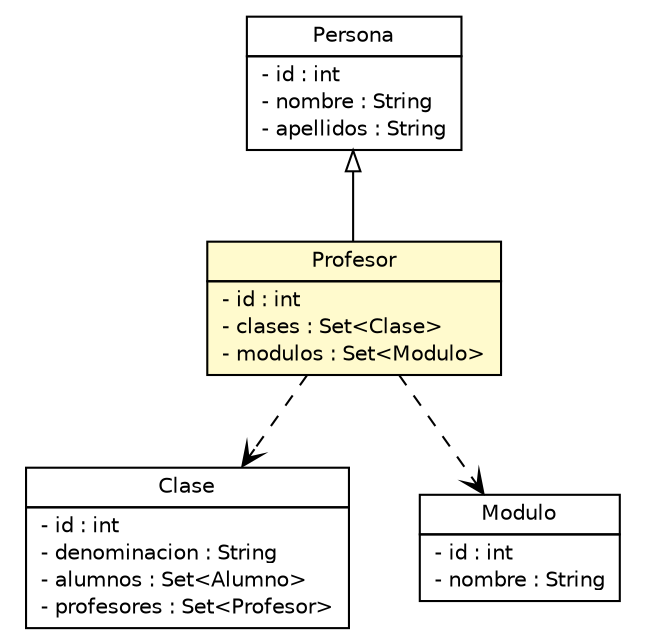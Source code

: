 #!/usr/local/bin/dot
#
# Class diagram 
# Generated by UMLGraph version 5.1 (http://www.umlgraph.org/)
#

digraph G {
	edge [fontname="Helvetica",fontsize=10,labelfontname="Helvetica",labelfontsize=10];
	node [fontname="Helvetica",fontsize=10,shape=plaintext];
	nodesep=0.25;
	ranksep=0.5;
	// curso.java.app.miniclase.pojos.Clase
	c62 [label=<<table title="curso.java.app.miniclase.pojos.Clase" border="0" cellborder="1" cellspacing="0" cellpadding="2" port="p" href="./Clase.html">
		<tr><td><table border="0" cellspacing="0" cellpadding="1">
<tr><td align="center" balign="center"> Clase </td></tr>
		</table></td></tr>
		<tr><td><table border="0" cellspacing="0" cellpadding="1">
<tr><td align="left" balign="left"> - id : int </td></tr>
<tr><td align="left" balign="left"> - denominacion : String </td></tr>
<tr><td align="left" balign="left"> - alumnos : Set&lt;Alumno&gt; </td></tr>
<tr><td align="left" balign="left"> - profesores : Set&lt;Profesor&gt; </td></tr>
		</table></td></tr>
		</table>>, fontname="Helvetica", fontcolor="black", fontsize=10.0];
	// curso.java.app.miniclase.pojos.Persona
	c63 [label=<<table title="curso.java.app.miniclase.pojos.Persona" border="0" cellborder="1" cellspacing="0" cellpadding="2" port="p" href="./Persona.html">
		<tr><td><table border="0" cellspacing="0" cellpadding="1">
<tr><td align="center" balign="center"> Persona </td></tr>
		</table></td></tr>
		<tr><td><table border="0" cellspacing="0" cellpadding="1">
<tr><td align="left" balign="left"> - id : int </td></tr>
<tr><td align="left" balign="left"> - nombre : String </td></tr>
<tr><td align="left" balign="left"> - apellidos : String </td></tr>
		</table></td></tr>
		</table>>, fontname="Helvetica", fontcolor="black", fontsize=10.0];
	// curso.java.app.miniclase.pojos.Modulo
	c66 [label=<<table title="curso.java.app.miniclase.pojos.Modulo" border="0" cellborder="1" cellspacing="0" cellpadding="2" port="p" href="./Modulo.html">
		<tr><td><table border="0" cellspacing="0" cellpadding="1">
<tr><td align="center" balign="center"> Modulo </td></tr>
		</table></td></tr>
		<tr><td><table border="0" cellspacing="0" cellpadding="1">
<tr><td align="left" balign="left"> - id : int </td></tr>
<tr><td align="left" balign="left"> - nombre : String </td></tr>
		</table></td></tr>
		</table>>, fontname="Helvetica", fontcolor="black", fontsize=10.0];
	// curso.java.app.miniclase.pojos.Profesor
	c67 [label=<<table title="curso.java.app.miniclase.pojos.Profesor" border="0" cellborder="1" cellspacing="0" cellpadding="2" port="p" bgcolor="lemonChiffon" href="./Profesor.html">
		<tr><td><table border="0" cellspacing="0" cellpadding="1">
<tr><td align="center" balign="center"> Profesor </td></tr>
		</table></td></tr>
		<tr><td><table border="0" cellspacing="0" cellpadding="1">
<tr><td align="left" balign="left"> - id : int </td></tr>
<tr><td align="left" balign="left"> - clases : Set&lt;Clase&gt; </td></tr>
<tr><td align="left" balign="left"> - modulos : Set&lt;Modulo&gt; </td></tr>
		</table></td></tr>
		</table>>, fontname="Helvetica", fontcolor="black", fontsize=10.0];
	//curso.java.app.miniclase.pojos.Profesor extends curso.java.app.miniclase.pojos.Persona
	c63:p -> c67:p [dir=back,arrowtail=empty];
	// curso.java.app.miniclase.pojos.Profesor DEPEND curso.java.app.miniclase.pojos.Clase
	c67:p -> c62:p [taillabel="", label="", headlabel="", fontname="Helvetica", fontcolor="black", fontsize=10.0, color="black", arrowhead=open, style=dashed];
	// curso.java.app.miniclase.pojos.Profesor DEPEND curso.java.app.miniclase.pojos.Modulo
	c67:p -> c66:p [taillabel="", label="", headlabel="", fontname="Helvetica", fontcolor="black", fontsize=10.0, color="black", arrowhead=open, style=dashed];
}

